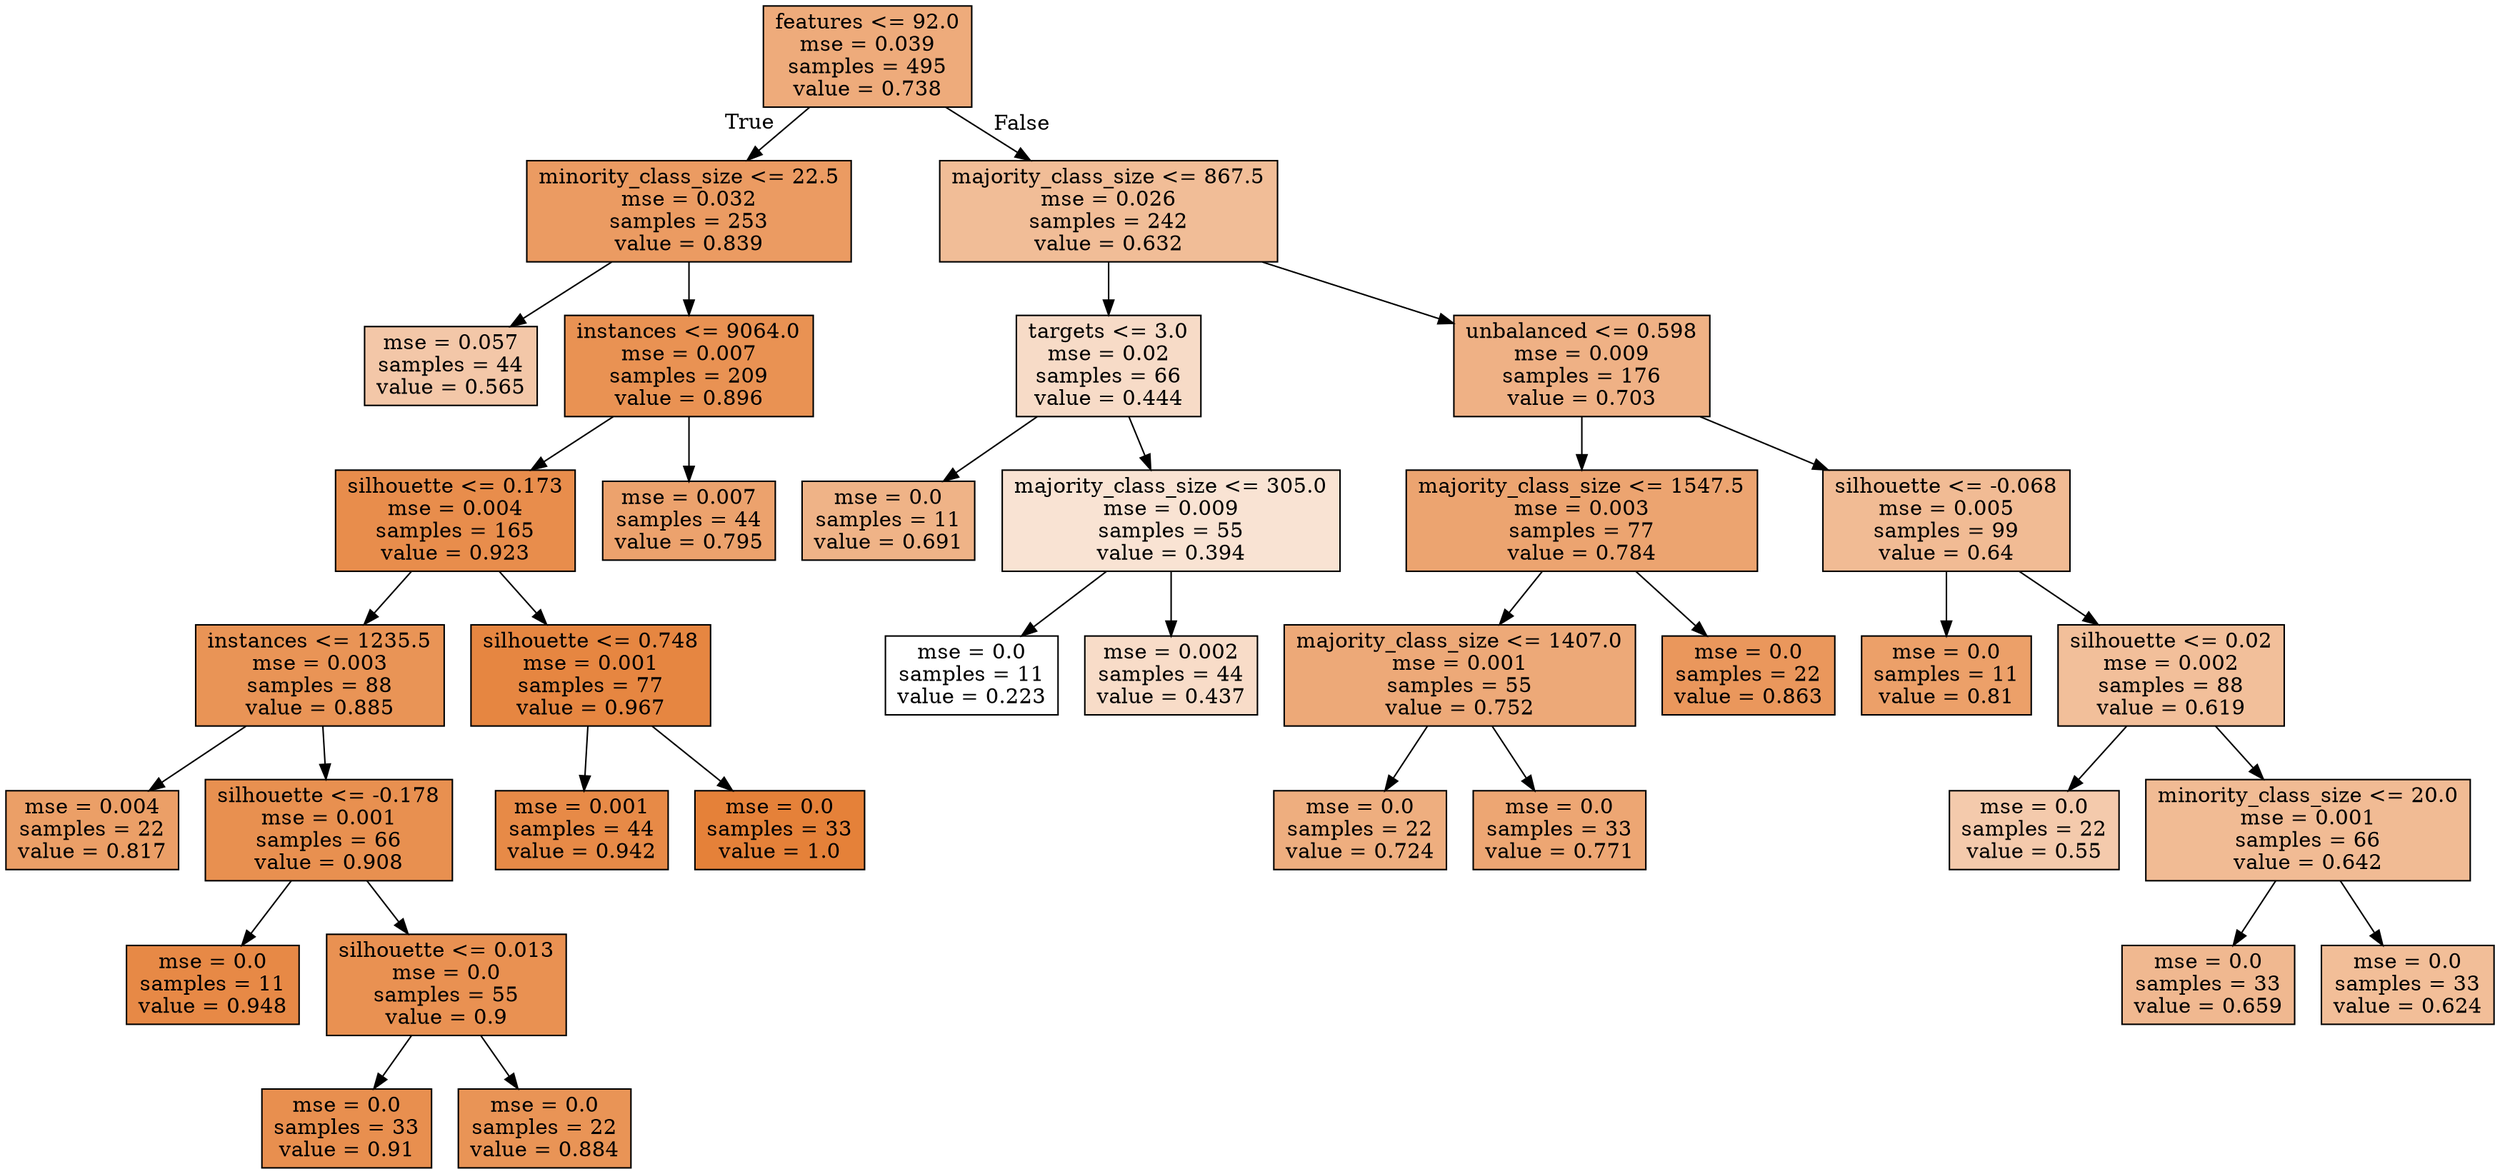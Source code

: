 digraph Tree {
node [shape=box, style="filled", color="black"] ;
0 [label="features <= 92.0\nmse = 0.039\nsamples = 495\nvalue = 0.738", fillcolor="#e58139a9"] ;
1 [label="minority_class_size <= 22.5\nmse = 0.032\nsamples = 253\nvalue = 0.839", fillcolor="#e58139ca"] ;
0 -> 1 [labeldistance=2.5, labelangle=45, headlabel="True"] ;
2 [label="mse = 0.057\nsamples = 44\nvalue = 0.565", fillcolor="#e5813970"] ;
1 -> 2 ;
3 [label="instances <= 9064.0\nmse = 0.007\nsamples = 209\nvalue = 0.896", fillcolor="#e58139dd"] ;
1 -> 3 ;
4 [label="silhouette <= 0.173\nmse = 0.004\nsamples = 165\nvalue = 0.923", fillcolor="#e58139e6"] ;
3 -> 4 ;
5 [label="instances <= 1235.5\nmse = 0.003\nsamples = 88\nvalue = 0.885", fillcolor="#e58139d9"] ;
4 -> 5 ;
6 [label="mse = 0.004\nsamples = 22\nvalue = 0.817", fillcolor="#e58139c3"] ;
5 -> 6 ;
7 [label="silhouette <= -0.178\nmse = 0.001\nsamples = 66\nvalue = 0.908", fillcolor="#e58139e1"] ;
5 -> 7 ;
8 [label="mse = 0.0\nsamples = 11\nvalue = 0.948", fillcolor="#e58139ee"] ;
7 -> 8 ;
9 [label="silhouette <= 0.013\nmse = 0.0\nsamples = 55\nvalue = 0.9", fillcolor="#e58139de"] ;
7 -> 9 ;
10 [label="mse = 0.0\nsamples = 33\nvalue = 0.91", fillcolor="#e58139e2"] ;
9 -> 10 ;
11 [label="mse = 0.0\nsamples = 22\nvalue = 0.884", fillcolor="#e58139d9"] ;
9 -> 11 ;
12 [label="silhouette <= 0.748\nmse = 0.001\nsamples = 77\nvalue = 0.967", fillcolor="#e58139f4"] ;
4 -> 12 ;
13 [label="mse = 0.001\nsamples = 44\nvalue = 0.942", fillcolor="#e58139ec"] ;
12 -> 13 ;
14 [label="mse = 0.0\nsamples = 33\nvalue = 1.0", fillcolor="#e58139ff"] ;
12 -> 14 ;
15 [label="mse = 0.007\nsamples = 44\nvalue = 0.795", fillcolor="#e58139bc"] ;
3 -> 15 ;
16 [label="majority_class_size <= 867.5\nmse = 0.026\nsamples = 242\nvalue = 0.632", fillcolor="#e5813986"] ;
0 -> 16 [labeldistance=2.5, labelangle=-45, headlabel="False"] ;
17 [label="targets <= 3.0\nmse = 0.02\nsamples = 66\nvalue = 0.444", fillcolor="#e5813948"] ;
16 -> 17 ;
18 [label="mse = 0.0\nsamples = 11\nvalue = 0.691", fillcolor="#e581399a"] ;
17 -> 18 ;
19 [label="majority_class_size <= 305.0\nmse = 0.009\nsamples = 55\nvalue = 0.394", fillcolor="#e5813938"] ;
17 -> 19 ;
20 [label="mse = 0.0\nsamples = 11\nvalue = 0.223", fillcolor="#e5813900"] ;
19 -> 20 ;
21 [label="mse = 0.002\nsamples = 44\nvalue = 0.437", fillcolor="#e5813946"] ;
19 -> 21 ;
22 [label="unbalanced <= 0.598\nmse = 0.009\nsamples = 176\nvalue = 0.703", fillcolor="#e581399d"] ;
16 -> 22 ;
23 [label="majority_class_size <= 1547.5\nmse = 0.003\nsamples = 77\nvalue = 0.784", fillcolor="#e58139b8"] ;
22 -> 23 ;
24 [label="majority_class_size <= 1407.0\nmse = 0.001\nsamples = 55\nvalue = 0.752", fillcolor="#e58139ae"] ;
23 -> 24 ;
25 [label="mse = 0.0\nsamples = 22\nvalue = 0.724", fillcolor="#e58139a4"] ;
24 -> 25 ;
26 [label="mse = 0.0\nsamples = 33\nvalue = 0.771", fillcolor="#e58139b4"] ;
24 -> 26 ;
27 [label="mse = 0.0\nsamples = 22\nvalue = 0.863", fillcolor="#e58139d2"] ;
23 -> 27 ;
28 [label="silhouette <= -0.068\nmse = 0.005\nsamples = 99\nvalue = 0.64", fillcolor="#e5813989"] ;
22 -> 28 ;
29 [label="mse = 0.0\nsamples = 11\nvalue = 0.81", fillcolor="#e58139c1"] ;
28 -> 29 ;
30 [label="silhouette <= 0.02\nmse = 0.002\nsamples = 88\nvalue = 0.619", fillcolor="#e5813982"] ;
28 -> 30 ;
31 [label="mse = 0.0\nsamples = 22\nvalue = 0.55", fillcolor="#e581396b"] ;
30 -> 31 ;
32 [label="minority_class_size <= 20.0\nmse = 0.001\nsamples = 66\nvalue = 0.642", fillcolor="#e5813989"] ;
30 -> 32 ;
33 [label="mse = 0.0\nsamples = 33\nvalue = 0.659", fillcolor="#e581398f"] ;
32 -> 33 ;
34 [label="mse = 0.0\nsamples = 33\nvalue = 0.624", fillcolor="#e5813984"] ;
32 -> 34 ;
}
